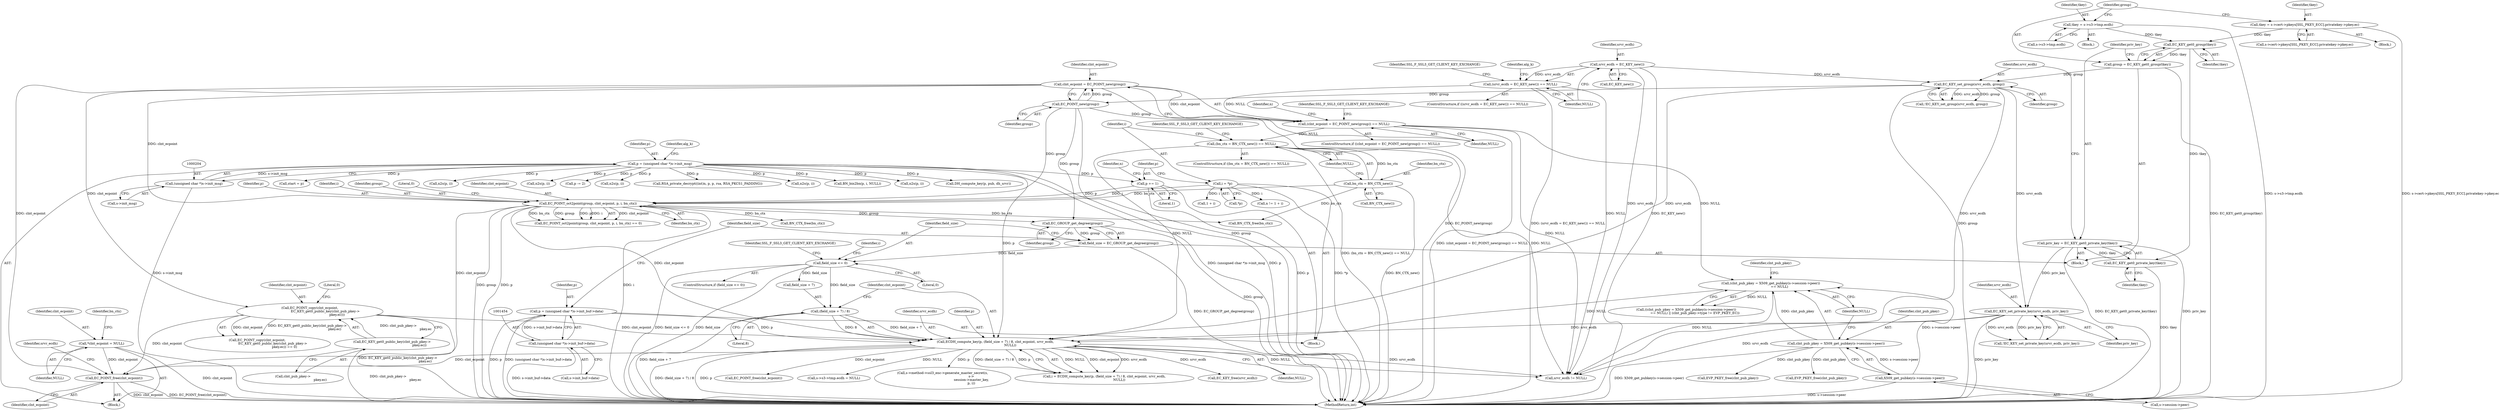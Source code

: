 digraph "0_openssl_3c66a669dfc7b3792f7af0758ea26fe8502ce70c@API" {
"1002145" [label="(Call,EC_POINT_free(clnt_ecpoint))"];
"1000177" [label="(Call,*clnt_ecpoint = NULL)"];
"1001335" [label="(Call,clnt_ecpoint = EC_POINT_new(group))"];
"1001337" [label="(Call,EC_POINT_new(group))"];
"1001321" [label="(Call,EC_KEY_set_group(srvr_ecdh, group))"];
"1001268" [label="(Call,srvr_ecdh = EC_KEY_new())"];
"1001310" [label="(Call,group = EC_KEY_get0_group(tkey))"];
"1001312" [label="(Call,EC_KEY_get0_group(tkey))"];
"1001301" [label="(Call,tkey = s->s3->tmp.ecdh)"];
"1001284" [label="(Call,tkey = s->cert->pkeys[SSL_PKEY_ECC].privatekey->pkey.ec)"];
"1001389" [label="(Call,EC_POINT_copy(clnt_ecpoint,\n                              EC_KEY_get0_public_key(clnt_pub_pkey->\n                                                     pkey.ec)))"];
"1001391" [label="(Call,EC_KEY_get0_public_key(clnt_pub_pkey->\n                                                     pkey.ec))"];
"1001475" [label="(Call,ECDH_compute_key(p, (field_size + 7) / 8, clnt_ecpoint, srvr_ecdh,\n                             NULL))"];
"1001451" [label="(Call,p = (unsigned char *)s->init_buf->data)"];
"1001453" [label="(Call,(unsigned char *)s->init_buf->data)"];
"1000201" [label="(Call,p = (unsigned char *)s->init_msg)"];
"1000203" [label="(Call,(unsigned char *)s->init_msg)"];
"1001477" [label="(Call,(field_size + 7) / 8)"];
"1001465" [label="(Call,field_size <= 0)"];
"1001460" [label="(Call,field_size = EC_GROUP_get_degree(group))"];
"1001462" [label="(Call,EC_GROUP_get_degree(group))"];
"1001439" [label="(Call,EC_POINT_oct2point(group, clnt_ecpoint, p, i, bn_ctx))"];
"1001423" [label="(Call,p += 1)"];
"1001419" [label="(Call,i = *p)"];
"1001410" [label="(Call,bn_ctx = BN_CTX_new())"];
"1001325" [label="(Call,EC_KEY_set_private_key(srvr_ecdh, priv_key))"];
"1001314" [label="(Call,priv_key = EC_KEY_get0_private_key(tkey))"];
"1001316" [label="(Call,EC_KEY_get0_private_key(tkey))"];
"1001364" [label="(Call,(clnt_pub_pkey = X509_get_pubkey(s->session->peer))\n                 == NULL)"];
"1001365" [label="(Call,clnt_pub_pkey = X509_get_pubkey(s->session->peer))"];
"1001367" [label="(Call,X509_get_pubkey(s->session->peer))"];
"1001334" [label="(Call,(clnt_ecpoint = EC_POINT_new(group)) == NULL)"];
"1001267" [label="(Call,(srvr_ecdh = EC_KEY_new()) == NULL)"];
"1001409" [label="(Call,(bn_ctx = BN_CTX_new()) == NULL)"];
"1002148" [label="(Call,srvr_ecdh != NULL)"];
"1000177" [label="(Call,*clnt_ecpoint = NULL)"];
"1001494" [label="(Call,EVP_PKEY_free(clnt_pub_pkey))"];
"1002056" [label="(Call,start = p)"];
"1001412" [label="(Call,BN_CTX_new())"];
"1001566" [label="(Call,n2s(p, i))"];
"1001483" [label="(Identifier,srvr_ecdh)"];
"1001392" [label="(Call,clnt_pub_pkey->\n                                                     pkey.ec)"];
"1001333" [label="(ControlStructure,if ((clnt_ecpoint = EC_POINT_new(group)) == NULL))"];
"1001429" [label="(Call,1 + i)"];
"1001442" [label="(Identifier,p)"];
"1001268" [label="(Call,srvr_ecdh = EC_KEY_new())"];
"1001419" [label="(Call,i = *p)"];
"1001286" [label="(Call,s->cert->pkeys[SSL_PKEY_ECC].privatekey->pkey.ec)"];
"1001283" [label="(Block,)"];
"1001475" [label="(Call,ECDH_compute_key(p, (field_size + 7) / 8, clnt_ecpoint, srvr_ecdh,\n                             NULL))"];
"1001460" [label="(Call,field_size = EC_GROUP_get_degree(group))"];
"1001443" [label="(Identifier,i)"];
"1001390" [label="(Identifier,clnt_ecpoint)"];
"1001312" [label="(Call,EC_KEY_get0_group(tkey))"];
"1001413" [label="(Identifier,NULL)"];
"1001408" [label="(ControlStructure,if ((bn_ctx = BN_CTX_new()) == NULL))"];
"1001366" [label="(Identifier,clnt_pub_pkey)"];
"1001313" [label="(Identifier,tkey)"];
"1000178" [label="(Identifier,clnt_ecpoint)"];
"1001310" [label="(Call,group = EC_KEY_get0_group(tkey))"];
"1001368" [label="(Call,s->session->peer)"];
"1001365" [label="(Call,clnt_pub_pkey = X509_get_pubkey(s->session->peer))"];
"1001496" [label="(Call,EC_POINT_free(clnt_ecpoint))"];
"1001500" [label="(Call,BN_CTX_free(bn_ctx))"];
"1001322" [label="(Identifier,srvr_ecdh)"];
"1001364" [label="(Call,(clnt_pub_pkey = X509_get_pubkey(s->session->peer))\n                 == NULL)"];
"1001421" [label="(Call,*p)"];
"1001453" [label="(Call,(unsigned char *)s->init_buf->data)"];
"1001478" [label="(Call,field_size + 7)"];
"1001334" [label="(Call,(clnt_ecpoint = EC_POINT_new(group)) == NULL)"];
"1002149" [label="(Identifier,srvr_ecdh)"];
"1001439" [label="(Call,EC_POINT_oct2point(group, clnt_ecpoint, p, i, bn_ctx))"];
"1001300" [label="(Block,)"];
"1001274" [label="(Identifier,SSL_F_SSL3_GET_CLIENT_KEY_EXCHANGE)"];
"1002145" [label="(Call,EC_POINT_free(clnt_ecpoint))"];
"1001510" [label="(Call,s->s3->tmp.ecdh = NULL)"];
"1000179" [label="(Identifier,NULL)"];
"1001476" [label="(Identifier,p)"];
"1001440" [label="(Identifier,group)"];
"1001411" [label="(Identifier,bn_ctx)"];
"1001285" [label="(Identifier,tkey)"];
"1001477" [label="(Call,(field_size + 7) / 8)"];
"1001425" [label="(Literal,1)"];
"1001482" [label="(Identifier,clnt_ecpoint)"];
"1001335" [label="(Call,clnt_ecpoint = EC_POINT_new(group))"];
"1000205" [label="(Call,s->init_msg)"];
"1001389" [label="(Call,EC_POINT_copy(clnt_ecpoint,\n                              EC_KEY_get0_public_key(clnt_pub_pkey->\n                                                     pkey.ec)))"];
"1001455" [label="(Call,s->init_buf->data)"];
"1001467" [label="(Literal,0)"];
"1000203" [label="(Call,(unsigned char *)s->init_msg)"];
"1001325" [label="(Call,EC_KEY_set_private_key(srvr_ecdh, priv_key))"];
"1001428" [label="(Identifier,n)"];
"1001337" [label="(Call,EC_POINT_new(group))"];
"1001463" [label="(Identifier,group)"];
"1001474" [label="(Identifier,i)"];
"1001410" [label="(Call,bn_ctx = BN_CTX_new())"];
"1001363" [label="(Call,((clnt_pub_pkey = X509_get_pubkey(s->session->peer))\n                 == NULL) || (clnt_pub_pkey->type != EVP_PKEY_EC))"];
"1001373" [label="(Identifier,NULL)"];
"1001311" [label="(Identifier,group)"];
"1000202" [label="(Identifier,p)"];
"1000143" [label="(Block,)"];
"1001367" [label="(Call,X509_get_pubkey(s->session->peer))"];
"1001525" [label="(Call,s->method->ssl3_enc->generate_master_secret(s,\n                                                        s->\n                                                        session->master_key,\n                                                        p, i))"];
"1001420" [label="(Identifier,i)"];
"1001317" [label="(Identifier,tkey)"];
"1001427" [label="(Call,n != 1 + i)"];
"1001303" [label="(Call,s->s3->tmp.ecdh)"];
"1000532" [label="(Call,n2s(p, i))"];
"1001284" [label="(Call,tkey = s->cert->pkeys[SSL_PKEY_ECC].privatekey->pkey.ec)"];
"1001445" [label="(Literal,0)"];
"1002153" [label="(Call,BN_CTX_free(bn_ctx))"];
"1001452" [label="(Identifier,p)"];
"1001416" [label="(Identifier,SSL_F_SSL3_GET_CLIENT_KEY_EXCHANGE)"];
"1001423" [label="(Call,p += 1)"];
"1001301" [label="(Call,tkey = s->s3->tmp.ecdh)"];
"1001279" [label="(Identifier,alg_k)"];
"1000575" [label="(Call,p -= 2)"];
"1000847" [label="(Call,n2s(p, i))"];
"1001441" [label="(Identifier,clnt_ecpoint)"];
"1001466" [label="(Identifier,field_size)"];
"1002143" [label="(Call,EVP_PKEY_free(clnt_pub_pkey))"];
"1000385" [label="(Call,RSA_private_decrypt((int)n, p, p, rsa, RSA_PKCS1_PADDING))"];
"1001388" [label="(Call,EC_POINT_copy(clnt_ecpoint,\n                              EC_KEY_get0_public_key(clnt_pub_pkey->\n                                                     pkey.ec)) == 0)"];
"1001347" [label="(Identifier,n)"];
"1001324" [label="(Call,!EC_KEY_set_private_key(srvr_ecdh, priv_key))"];
"1002163" [label="(MethodReturn,int)"];
"1001316" [label="(Call,EC_KEY_get0_private_key(tkey))"];
"1000330" [label="(Call,n2s(p, i))"];
"1001473" [label="(Call,i = ECDH_compute_key(p, (field_size + 7) / 8, clnt_ecpoint, srvr_ecdh,\n                             NULL))"];
"1001462" [label="(Call,EC_GROUP_get_degree(group))"];
"1001438" [label="(Call,EC_POINT_oct2point(group, clnt_ecpoint, p, i, bn_ctx) == 0)"];
"1001465" [label="(Call,field_size <= 0)"];
"1001336" [label="(Identifier,clnt_ecpoint)"];
"1000201" [label="(Call,p = (unsigned char *)s->init_msg)"];
"1000725" [label="(Call,BN_bin2bn(p, i, NULL))"];
"1000182" [label="(Identifier,bn_ctx)"];
"1001327" [label="(Identifier,priv_key)"];
"1002146" [label="(Identifier,clnt_ecpoint)"];
"1001321" [label="(Call,EC_KEY_set_group(srvr_ecdh, group))"];
"1001802" [label="(Call,n2s(p, i))"];
"1001481" [label="(Literal,8)"];
"1001397" [label="(Literal,0)"];
"1001339" [label="(Identifier,NULL)"];
"1001270" [label="(Call,EC_KEY_new())"];
"1001269" [label="(Identifier,srvr_ecdh)"];
"1001470" [label="(Identifier,SSL_F_SSL3_GET_CLIENT_KEY_EXCHANGE)"];
"1001326" [label="(Identifier,srvr_ecdh)"];
"1001323" [label="(Identifier,group)"];
"1001338" [label="(Identifier,group)"];
"1001302" [label="(Identifier,tkey)"];
"1001407" [label="(Block,)"];
"1001254" [label="(Block,)"];
"1001314" [label="(Call,priv_key = EC_KEY_get0_private_key(tkey))"];
"1000209" [label="(Identifier,alg_k)"];
"1001498" [label="(Call,EC_KEY_free(srvr_ecdh))"];
"1001271" [label="(Identifier,NULL)"];
"1001451" [label="(Call,p = (unsigned char *)s->init_buf->data)"];
"1001484" [label="(Identifier,NULL)"];
"1001391" [label="(Call,EC_KEY_get0_public_key(clnt_pub_pkey->\n                                                     pkey.ec))"];
"1001444" [label="(Identifier,bn_ctx)"];
"1001376" [label="(Identifier,clnt_pub_pkey)"];
"1001342" [label="(Identifier,SSL_F_SSL3_GET_CLIENT_KEY_EXCHANGE)"];
"1001315" [label="(Identifier,priv_key)"];
"1001409" [label="(Call,(bn_ctx = BN_CTX_new()) == NULL)"];
"1001464" [label="(ControlStructure,if (field_size <= 0))"];
"1001320" [label="(Call,!EC_KEY_set_group(srvr_ecdh, group))"];
"1001424" [label="(Identifier,p)"];
"1000740" [label="(Call,DH_compute_key(p, pub, dh_srvr))"];
"1001267" [label="(Call,(srvr_ecdh = EC_KEY_new()) == NULL)"];
"1001461" [label="(Identifier,field_size)"];
"1001266" [label="(ControlStructure,if ((srvr_ecdh = EC_KEY_new()) == NULL))"];
"1002145" -> "1000143"  [label="AST: "];
"1002145" -> "1002146"  [label="CFG: "];
"1002146" -> "1002145"  [label="AST: "];
"1002149" -> "1002145"  [label="CFG: "];
"1002145" -> "1002163"  [label="DDG: EC_POINT_free(clnt_ecpoint)"];
"1002145" -> "1002163"  [label="DDG: clnt_ecpoint"];
"1000177" -> "1002145"  [label="DDG: clnt_ecpoint"];
"1001335" -> "1002145"  [label="DDG: clnt_ecpoint"];
"1001389" -> "1002145"  [label="DDG: clnt_ecpoint"];
"1001475" -> "1002145"  [label="DDG: clnt_ecpoint"];
"1001439" -> "1002145"  [label="DDG: clnt_ecpoint"];
"1000177" -> "1000143"  [label="AST: "];
"1000177" -> "1000179"  [label="CFG: "];
"1000178" -> "1000177"  [label="AST: "];
"1000179" -> "1000177"  [label="AST: "];
"1000182" -> "1000177"  [label="CFG: "];
"1000177" -> "1002163"  [label="DDG: clnt_ecpoint"];
"1001335" -> "1001334"  [label="AST: "];
"1001335" -> "1001337"  [label="CFG: "];
"1001336" -> "1001335"  [label="AST: "];
"1001337" -> "1001335"  [label="AST: "];
"1001339" -> "1001335"  [label="CFG: "];
"1001335" -> "1002163"  [label="DDG: EC_POINT_new(group)"];
"1001335" -> "1001334"  [label="DDG: clnt_ecpoint"];
"1001337" -> "1001335"  [label="DDG: group"];
"1001335" -> "1001389"  [label="DDG: clnt_ecpoint"];
"1001335" -> "1001439"  [label="DDG: clnt_ecpoint"];
"1001337" -> "1001338"  [label="CFG: "];
"1001338" -> "1001337"  [label="AST: "];
"1001337" -> "1002163"  [label="DDG: group"];
"1001337" -> "1001334"  [label="DDG: group"];
"1001321" -> "1001337"  [label="DDG: group"];
"1001337" -> "1001439"  [label="DDG: group"];
"1001337" -> "1001462"  [label="DDG: group"];
"1001321" -> "1001320"  [label="AST: "];
"1001321" -> "1001323"  [label="CFG: "];
"1001322" -> "1001321"  [label="AST: "];
"1001323" -> "1001321"  [label="AST: "];
"1001320" -> "1001321"  [label="CFG: "];
"1001321" -> "1002163"  [label="DDG: group"];
"1001321" -> "1001320"  [label="DDG: srvr_ecdh"];
"1001321" -> "1001320"  [label="DDG: group"];
"1001268" -> "1001321"  [label="DDG: srvr_ecdh"];
"1001310" -> "1001321"  [label="DDG: group"];
"1001321" -> "1001325"  [label="DDG: srvr_ecdh"];
"1001321" -> "1001475"  [label="DDG: srvr_ecdh"];
"1001321" -> "1002148"  [label="DDG: srvr_ecdh"];
"1001268" -> "1001267"  [label="AST: "];
"1001268" -> "1001270"  [label="CFG: "];
"1001269" -> "1001268"  [label="AST: "];
"1001270" -> "1001268"  [label="AST: "];
"1001271" -> "1001268"  [label="CFG: "];
"1001268" -> "1002163"  [label="DDG: EC_KEY_new()"];
"1001268" -> "1001267"  [label="DDG: srvr_ecdh"];
"1001268" -> "1002148"  [label="DDG: srvr_ecdh"];
"1001310" -> "1001254"  [label="AST: "];
"1001310" -> "1001312"  [label="CFG: "];
"1001311" -> "1001310"  [label="AST: "];
"1001312" -> "1001310"  [label="AST: "];
"1001315" -> "1001310"  [label="CFG: "];
"1001310" -> "1002163"  [label="DDG: EC_KEY_get0_group(tkey)"];
"1001312" -> "1001310"  [label="DDG: tkey"];
"1001312" -> "1001313"  [label="CFG: "];
"1001313" -> "1001312"  [label="AST: "];
"1001301" -> "1001312"  [label="DDG: tkey"];
"1001284" -> "1001312"  [label="DDG: tkey"];
"1001312" -> "1001316"  [label="DDG: tkey"];
"1001301" -> "1001300"  [label="AST: "];
"1001301" -> "1001303"  [label="CFG: "];
"1001302" -> "1001301"  [label="AST: "];
"1001303" -> "1001301"  [label="AST: "];
"1001311" -> "1001301"  [label="CFG: "];
"1001301" -> "1002163"  [label="DDG: s->s3->tmp.ecdh"];
"1001284" -> "1001283"  [label="AST: "];
"1001284" -> "1001286"  [label="CFG: "];
"1001285" -> "1001284"  [label="AST: "];
"1001286" -> "1001284"  [label="AST: "];
"1001311" -> "1001284"  [label="CFG: "];
"1001284" -> "1002163"  [label="DDG: s->cert->pkeys[SSL_PKEY_ECC].privatekey->pkey.ec"];
"1001389" -> "1001388"  [label="AST: "];
"1001389" -> "1001391"  [label="CFG: "];
"1001390" -> "1001389"  [label="AST: "];
"1001391" -> "1001389"  [label="AST: "];
"1001397" -> "1001389"  [label="CFG: "];
"1001389" -> "1002163"  [label="DDG: EC_KEY_get0_public_key(clnt_pub_pkey->\n                                                     pkey.ec)"];
"1001389" -> "1001388"  [label="DDG: clnt_ecpoint"];
"1001389" -> "1001388"  [label="DDG: EC_KEY_get0_public_key(clnt_pub_pkey->\n                                                     pkey.ec)"];
"1001391" -> "1001389"  [label="DDG: clnt_pub_pkey->\n                                                     pkey.ec"];
"1001389" -> "1001475"  [label="DDG: clnt_ecpoint"];
"1001391" -> "1001392"  [label="CFG: "];
"1001392" -> "1001391"  [label="AST: "];
"1001391" -> "1002163"  [label="DDG: clnt_pub_pkey->\n                                                     pkey.ec"];
"1001475" -> "1001473"  [label="AST: "];
"1001475" -> "1001484"  [label="CFG: "];
"1001476" -> "1001475"  [label="AST: "];
"1001477" -> "1001475"  [label="AST: "];
"1001482" -> "1001475"  [label="AST: "];
"1001483" -> "1001475"  [label="AST: "];
"1001484" -> "1001475"  [label="AST: "];
"1001473" -> "1001475"  [label="CFG: "];
"1001475" -> "1002163"  [label="DDG: p"];
"1001475" -> "1002163"  [label="DDG: (field_size + 7) / 8"];
"1001475" -> "1001473"  [label="DDG: NULL"];
"1001475" -> "1001473"  [label="DDG: clnt_ecpoint"];
"1001475" -> "1001473"  [label="DDG: srvr_ecdh"];
"1001475" -> "1001473"  [label="DDG: (field_size + 7) / 8"];
"1001475" -> "1001473"  [label="DDG: p"];
"1001451" -> "1001475"  [label="DDG: p"];
"1000201" -> "1001475"  [label="DDG: p"];
"1001477" -> "1001475"  [label="DDG: field_size + 7"];
"1001477" -> "1001475"  [label="DDG: 8"];
"1001439" -> "1001475"  [label="DDG: clnt_ecpoint"];
"1001325" -> "1001475"  [label="DDG: srvr_ecdh"];
"1001364" -> "1001475"  [label="DDG: NULL"];
"1001409" -> "1001475"  [label="DDG: NULL"];
"1001475" -> "1001496"  [label="DDG: clnt_ecpoint"];
"1001475" -> "1001498"  [label="DDG: srvr_ecdh"];
"1001475" -> "1001510"  [label="DDG: NULL"];
"1001475" -> "1001525"  [label="DDG: p"];
"1001475" -> "1002148"  [label="DDG: srvr_ecdh"];
"1001475" -> "1002148"  [label="DDG: NULL"];
"1001451" -> "1001407"  [label="AST: "];
"1001451" -> "1001453"  [label="CFG: "];
"1001452" -> "1001451"  [label="AST: "];
"1001453" -> "1001451"  [label="AST: "];
"1001461" -> "1001451"  [label="CFG: "];
"1001451" -> "1002163"  [label="DDG: p"];
"1001451" -> "1002163"  [label="DDG: (unsigned char *)s->init_buf->data"];
"1001453" -> "1001451"  [label="DDG: s->init_buf->data"];
"1001453" -> "1001455"  [label="CFG: "];
"1001454" -> "1001453"  [label="AST: "];
"1001455" -> "1001453"  [label="AST: "];
"1001453" -> "1002163"  [label="DDG: s->init_buf->data"];
"1000201" -> "1000143"  [label="AST: "];
"1000201" -> "1000203"  [label="CFG: "];
"1000202" -> "1000201"  [label="AST: "];
"1000203" -> "1000201"  [label="AST: "];
"1000209" -> "1000201"  [label="CFG: "];
"1000201" -> "1002163"  [label="DDG: (unsigned char *)s->init_msg"];
"1000201" -> "1002163"  [label="DDG: p"];
"1000203" -> "1000201"  [label="DDG: s->init_msg"];
"1000201" -> "1000330"  [label="DDG: p"];
"1000201" -> "1000385"  [label="DDG: p"];
"1000201" -> "1000532"  [label="DDG: p"];
"1000201" -> "1000575"  [label="DDG: p"];
"1000201" -> "1000725"  [label="DDG: p"];
"1000201" -> "1000740"  [label="DDG: p"];
"1000201" -> "1000847"  [label="DDG: p"];
"1000201" -> "1001423"  [label="DDG: p"];
"1000201" -> "1001566"  [label="DDG: p"];
"1000201" -> "1001802"  [label="DDG: p"];
"1000201" -> "1002056"  [label="DDG: p"];
"1000203" -> "1000205"  [label="CFG: "];
"1000204" -> "1000203"  [label="AST: "];
"1000205" -> "1000203"  [label="AST: "];
"1000203" -> "1002163"  [label="DDG: s->init_msg"];
"1001477" -> "1001481"  [label="CFG: "];
"1001478" -> "1001477"  [label="AST: "];
"1001481" -> "1001477"  [label="AST: "];
"1001482" -> "1001477"  [label="CFG: "];
"1001477" -> "1002163"  [label="DDG: field_size + 7"];
"1001465" -> "1001477"  [label="DDG: field_size"];
"1001465" -> "1001464"  [label="AST: "];
"1001465" -> "1001467"  [label="CFG: "];
"1001466" -> "1001465"  [label="AST: "];
"1001467" -> "1001465"  [label="AST: "];
"1001470" -> "1001465"  [label="CFG: "];
"1001474" -> "1001465"  [label="CFG: "];
"1001465" -> "1002163"  [label="DDG: field_size"];
"1001465" -> "1002163"  [label="DDG: field_size <= 0"];
"1001460" -> "1001465"  [label="DDG: field_size"];
"1001465" -> "1001478"  [label="DDG: field_size"];
"1001460" -> "1001254"  [label="AST: "];
"1001460" -> "1001462"  [label="CFG: "];
"1001461" -> "1001460"  [label="AST: "];
"1001462" -> "1001460"  [label="AST: "];
"1001466" -> "1001460"  [label="CFG: "];
"1001460" -> "1002163"  [label="DDG: EC_GROUP_get_degree(group)"];
"1001462" -> "1001460"  [label="DDG: group"];
"1001462" -> "1001463"  [label="CFG: "];
"1001463" -> "1001462"  [label="AST: "];
"1001462" -> "1002163"  [label="DDG: group"];
"1001439" -> "1001462"  [label="DDG: group"];
"1001439" -> "1001438"  [label="AST: "];
"1001439" -> "1001444"  [label="CFG: "];
"1001440" -> "1001439"  [label="AST: "];
"1001441" -> "1001439"  [label="AST: "];
"1001442" -> "1001439"  [label="AST: "];
"1001443" -> "1001439"  [label="AST: "];
"1001444" -> "1001439"  [label="AST: "];
"1001445" -> "1001439"  [label="CFG: "];
"1001439" -> "1002163"  [label="DDG: group"];
"1001439" -> "1002163"  [label="DDG: p"];
"1001439" -> "1002163"  [label="DDG: i"];
"1001439" -> "1001438"  [label="DDG: clnt_ecpoint"];
"1001439" -> "1001438"  [label="DDG: bn_ctx"];
"1001439" -> "1001438"  [label="DDG: group"];
"1001439" -> "1001438"  [label="DDG: p"];
"1001439" -> "1001438"  [label="DDG: i"];
"1001423" -> "1001439"  [label="DDG: p"];
"1001419" -> "1001439"  [label="DDG: i"];
"1001410" -> "1001439"  [label="DDG: bn_ctx"];
"1001439" -> "1001500"  [label="DDG: bn_ctx"];
"1001439" -> "1002153"  [label="DDG: bn_ctx"];
"1001423" -> "1001407"  [label="AST: "];
"1001423" -> "1001425"  [label="CFG: "];
"1001424" -> "1001423"  [label="AST: "];
"1001425" -> "1001423"  [label="AST: "];
"1001428" -> "1001423"  [label="CFG: "];
"1001423" -> "1002163"  [label="DDG: p"];
"1001419" -> "1001407"  [label="AST: "];
"1001419" -> "1001421"  [label="CFG: "];
"1001420" -> "1001419"  [label="AST: "];
"1001421" -> "1001419"  [label="AST: "];
"1001424" -> "1001419"  [label="CFG: "];
"1001419" -> "1002163"  [label="DDG: *p"];
"1001419" -> "1001427"  [label="DDG: i"];
"1001419" -> "1001429"  [label="DDG: i"];
"1001410" -> "1001409"  [label="AST: "];
"1001410" -> "1001412"  [label="CFG: "];
"1001411" -> "1001410"  [label="AST: "];
"1001412" -> "1001410"  [label="AST: "];
"1001413" -> "1001410"  [label="CFG: "];
"1001410" -> "1002163"  [label="DDG: BN_CTX_new()"];
"1001410" -> "1001409"  [label="DDG: bn_ctx"];
"1001410" -> "1002153"  [label="DDG: bn_ctx"];
"1001325" -> "1001324"  [label="AST: "];
"1001325" -> "1001327"  [label="CFG: "];
"1001326" -> "1001325"  [label="AST: "];
"1001327" -> "1001325"  [label="AST: "];
"1001324" -> "1001325"  [label="CFG: "];
"1001325" -> "1002163"  [label="DDG: priv_key"];
"1001325" -> "1001324"  [label="DDG: srvr_ecdh"];
"1001325" -> "1001324"  [label="DDG: priv_key"];
"1001314" -> "1001325"  [label="DDG: priv_key"];
"1001325" -> "1002148"  [label="DDG: srvr_ecdh"];
"1001314" -> "1001254"  [label="AST: "];
"1001314" -> "1001316"  [label="CFG: "];
"1001315" -> "1001314"  [label="AST: "];
"1001316" -> "1001314"  [label="AST: "];
"1001322" -> "1001314"  [label="CFG: "];
"1001314" -> "1002163"  [label="DDG: EC_KEY_get0_private_key(tkey)"];
"1001314" -> "1002163"  [label="DDG: priv_key"];
"1001316" -> "1001314"  [label="DDG: tkey"];
"1001316" -> "1001317"  [label="CFG: "];
"1001317" -> "1001316"  [label="AST: "];
"1001316" -> "1002163"  [label="DDG: tkey"];
"1001364" -> "1001363"  [label="AST: "];
"1001364" -> "1001373"  [label="CFG: "];
"1001365" -> "1001364"  [label="AST: "];
"1001373" -> "1001364"  [label="AST: "];
"1001376" -> "1001364"  [label="CFG: "];
"1001363" -> "1001364"  [label="CFG: "];
"1001364" -> "1001363"  [label="DDG: NULL"];
"1001365" -> "1001364"  [label="DDG: clnt_pub_pkey"];
"1001367" -> "1001364"  [label="DDG: s->session->peer"];
"1001334" -> "1001364"  [label="DDG: NULL"];
"1001364" -> "1002148"  [label="DDG: NULL"];
"1001365" -> "1001367"  [label="CFG: "];
"1001366" -> "1001365"  [label="AST: "];
"1001367" -> "1001365"  [label="AST: "];
"1001373" -> "1001365"  [label="CFG: "];
"1001365" -> "1002163"  [label="DDG: X509_get_pubkey(s->session->peer)"];
"1001367" -> "1001365"  [label="DDG: s->session->peer"];
"1001365" -> "1001494"  [label="DDG: clnt_pub_pkey"];
"1001365" -> "1002143"  [label="DDG: clnt_pub_pkey"];
"1001367" -> "1001368"  [label="CFG: "];
"1001368" -> "1001367"  [label="AST: "];
"1001367" -> "1002163"  [label="DDG: s->session->peer"];
"1001334" -> "1001333"  [label="AST: "];
"1001334" -> "1001339"  [label="CFG: "];
"1001339" -> "1001334"  [label="AST: "];
"1001342" -> "1001334"  [label="CFG: "];
"1001347" -> "1001334"  [label="CFG: "];
"1001334" -> "1002163"  [label="DDG: (clnt_ecpoint = EC_POINT_new(group)) == NULL"];
"1001267" -> "1001334"  [label="DDG: NULL"];
"1001334" -> "1001409"  [label="DDG: NULL"];
"1001334" -> "1002148"  [label="DDG: NULL"];
"1001267" -> "1001266"  [label="AST: "];
"1001267" -> "1001271"  [label="CFG: "];
"1001271" -> "1001267"  [label="AST: "];
"1001274" -> "1001267"  [label="CFG: "];
"1001279" -> "1001267"  [label="CFG: "];
"1001267" -> "1002163"  [label="DDG: (srvr_ecdh = EC_KEY_new()) == NULL"];
"1001267" -> "1002148"  [label="DDG: NULL"];
"1001409" -> "1001408"  [label="AST: "];
"1001409" -> "1001413"  [label="CFG: "];
"1001413" -> "1001409"  [label="AST: "];
"1001416" -> "1001409"  [label="CFG: "];
"1001420" -> "1001409"  [label="CFG: "];
"1001409" -> "1002163"  [label="DDG: (bn_ctx = BN_CTX_new()) == NULL"];
"1001409" -> "1002148"  [label="DDG: NULL"];
}

